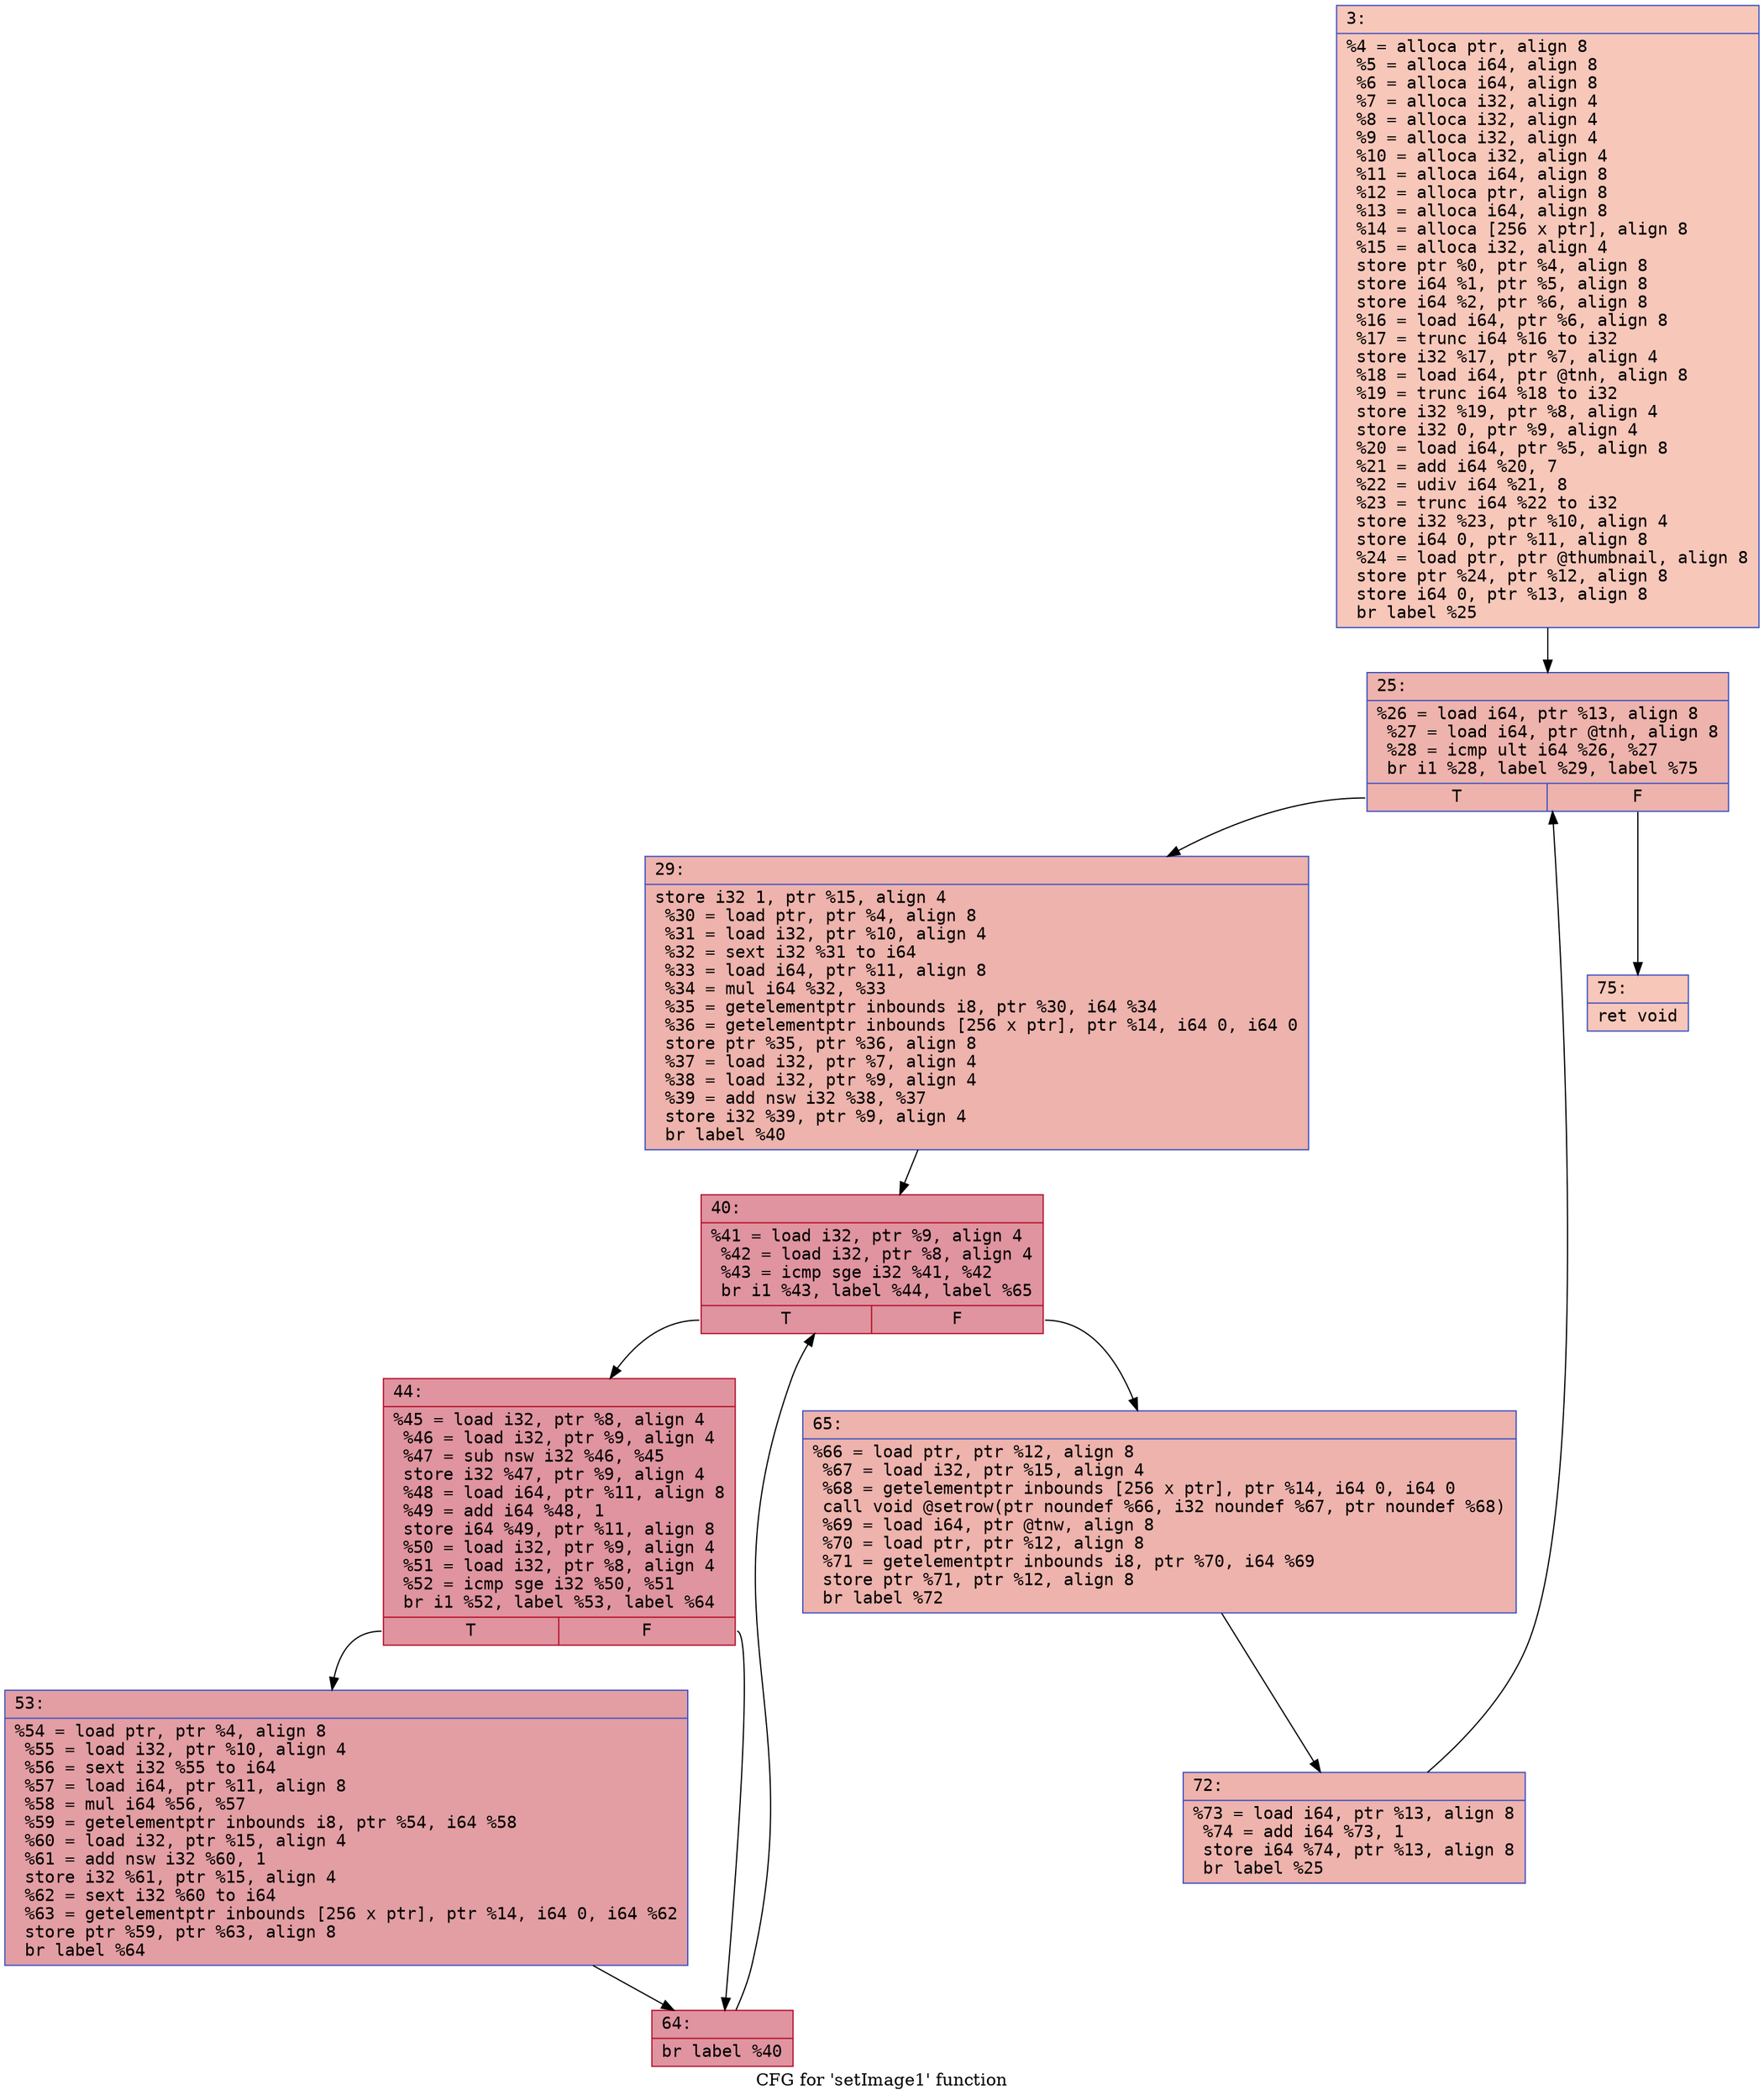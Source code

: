 digraph "CFG for 'setImage1' function" {
	label="CFG for 'setImage1' function";

	Node0x60000159eda0 [shape=record,color="#3d50c3ff", style=filled, fillcolor="#ec7f6370" fontname="Courier",label="{3:\l|  %4 = alloca ptr, align 8\l  %5 = alloca i64, align 8\l  %6 = alloca i64, align 8\l  %7 = alloca i32, align 4\l  %8 = alloca i32, align 4\l  %9 = alloca i32, align 4\l  %10 = alloca i32, align 4\l  %11 = alloca i64, align 8\l  %12 = alloca ptr, align 8\l  %13 = alloca i64, align 8\l  %14 = alloca [256 x ptr], align 8\l  %15 = alloca i32, align 4\l  store ptr %0, ptr %4, align 8\l  store i64 %1, ptr %5, align 8\l  store i64 %2, ptr %6, align 8\l  %16 = load i64, ptr %6, align 8\l  %17 = trunc i64 %16 to i32\l  store i32 %17, ptr %7, align 4\l  %18 = load i64, ptr @tnh, align 8\l  %19 = trunc i64 %18 to i32\l  store i32 %19, ptr %8, align 4\l  store i32 0, ptr %9, align 4\l  %20 = load i64, ptr %5, align 8\l  %21 = add i64 %20, 7\l  %22 = udiv i64 %21, 8\l  %23 = trunc i64 %22 to i32\l  store i32 %23, ptr %10, align 4\l  store i64 0, ptr %11, align 8\l  %24 = load ptr, ptr @thumbnail, align 8\l  store ptr %24, ptr %12, align 8\l  store i64 0, ptr %13, align 8\l  br label %25\l}"];
	Node0x60000159eda0 -> Node0x60000159edf0[tooltip="3 -> 25\nProbability 100.00%" ];
	Node0x60000159edf0 [shape=record,color="#3d50c3ff", style=filled, fillcolor="#d6524470" fontname="Courier",label="{25:\l|  %26 = load i64, ptr %13, align 8\l  %27 = load i64, ptr @tnh, align 8\l  %28 = icmp ult i64 %26, %27\l  br i1 %28, label %29, label %75\l|{<s0>T|<s1>F}}"];
	Node0x60000159edf0:s0 -> Node0x60000159ee40[tooltip="25 -> 29\nProbability 96.88%" ];
	Node0x60000159edf0:s1 -> Node0x60000159f070[tooltip="25 -> 75\nProbability 3.12%" ];
	Node0x60000159ee40 [shape=record,color="#3d50c3ff", style=filled, fillcolor="#d6524470" fontname="Courier",label="{29:\l|  store i32 1, ptr %15, align 4\l  %30 = load ptr, ptr %4, align 8\l  %31 = load i32, ptr %10, align 4\l  %32 = sext i32 %31 to i64\l  %33 = load i64, ptr %11, align 8\l  %34 = mul i64 %32, %33\l  %35 = getelementptr inbounds i8, ptr %30, i64 %34\l  %36 = getelementptr inbounds [256 x ptr], ptr %14, i64 0, i64 0\l  store ptr %35, ptr %36, align 8\l  %37 = load i32, ptr %7, align 4\l  %38 = load i32, ptr %9, align 4\l  %39 = add nsw i32 %38, %37\l  store i32 %39, ptr %9, align 4\l  br label %40\l}"];
	Node0x60000159ee40 -> Node0x60000159ee90[tooltip="29 -> 40\nProbability 100.00%" ];
	Node0x60000159ee90 [shape=record,color="#b70d28ff", style=filled, fillcolor="#b70d2870" fontname="Courier",label="{40:\l|  %41 = load i32, ptr %9, align 4\l  %42 = load i32, ptr %8, align 4\l  %43 = icmp sge i32 %41, %42\l  br i1 %43, label %44, label %65\l|{<s0>T|<s1>F}}"];
	Node0x60000159ee90:s0 -> Node0x60000159eee0[tooltip="40 -> 44\nProbability 96.88%" ];
	Node0x60000159ee90:s1 -> Node0x60000159efd0[tooltip="40 -> 65\nProbability 3.12%" ];
	Node0x60000159eee0 [shape=record,color="#b70d28ff", style=filled, fillcolor="#b70d2870" fontname="Courier",label="{44:\l|  %45 = load i32, ptr %8, align 4\l  %46 = load i32, ptr %9, align 4\l  %47 = sub nsw i32 %46, %45\l  store i32 %47, ptr %9, align 4\l  %48 = load i64, ptr %11, align 8\l  %49 = add i64 %48, 1\l  store i64 %49, ptr %11, align 8\l  %50 = load i32, ptr %9, align 4\l  %51 = load i32, ptr %8, align 4\l  %52 = icmp sge i32 %50, %51\l  br i1 %52, label %53, label %64\l|{<s0>T|<s1>F}}"];
	Node0x60000159eee0:s0 -> Node0x60000159ef30[tooltip="44 -> 53\nProbability 50.00%" ];
	Node0x60000159eee0:s1 -> Node0x60000159ef80[tooltip="44 -> 64\nProbability 50.00%" ];
	Node0x60000159ef30 [shape=record,color="#3d50c3ff", style=filled, fillcolor="#be242e70" fontname="Courier",label="{53:\l|  %54 = load ptr, ptr %4, align 8\l  %55 = load i32, ptr %10, align 4\l  %56 = sext i32 %55 to i64\l  %57 = load i64, ptr %11, align 8\l  %58 = mul i64 %56, %57\l  %59 = getelementptr inbounds i8, ptr %54, i64 %58\l  %60 = load i32, ptr %15, align 4\l  %61 = add nsw i32 %60, 1\l  store i32 %61, ptr %15, align 4\l  %62 = sext i32 %60 to i64\l  %63 = getelementptr inbounds [256 x ptr], ptr %14, i64 0, i64 %62\l  store ptr %59, ptr %63, align 8\l  br label %64\l}"];
	Node0x60000159ef30 -> Node0x60000159ef80[tooltip="53 -> 64\nProbability 100.00%" ];
	Node0x60000159ef80 [shape=record,color="#b70d28ff", style=filled, fillcolor="#b70d2870" fontname="Courier",label="{64:\l|  br label %40\l}"];
	Node0x60000159ef80 -> Node0x60000159ee90[tooltip="64 -> 40\nProbability 100.00%" ];
	Node0x60000159efd0 [shape=record,color="#3d50c3ff", style=filled, fillcolor="#d6524470" fontname="Courier",label="{65:\l|  %66 = load ptr, ptr %12, align 8\l  %67 = load i32, ptr %15, align 4\l  %68 = getelementptr inbounds [256 x ptr], ptr %14, i64 0, i64 0\l  call void @setrow(ptr noundef %66, i32 noundef %67, ptr noundef %68)\l  %69 = load i64, ptr @tnw, align 8\l  %70 = load ptr, ptr %12, align 8\l  %71 = getelementptr inbounds i8, ptr %70, i64 %69\l  store ptr %71, ptr %12, align 8\l  br label %72\l}"];
	Node0x60000159efd0 -> Node0x60000159f020[tooltip="65 -> 72\nProbability 100.00%" ];
	Node0x60000159f020 [shape=record,color="#3d50c3ff", style=filled, fillcolor="#d6524470" fontname="Courier",label="{72:\l|  %73 = load i64, ptr %13, align 8\l  %74 = add i64 %73, 1\l  store i64 %74, ptr %13, align 8\l  br label %25\l}"];
	Node0x60000159f020 -> Node0x60000159edf0[tooltip="72 -> 25\nProbability 100.00%" ];
	Node0x60000159f070 [shape=record,color="#3d50c3ff", style=filled, fillcolor="#ec7f6370" fontname="Courier",label="{75:\l|  ret void\l}"];
}
